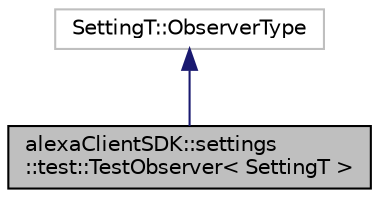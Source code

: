 digraph "alexaClientSDK::settings::test::TestObserver&lt; SettingT &gt;"
{
  edge [fontname="Helvetica",fontsize="10",labelfontname="Helvetica",labelfontsize="10"];
  node [fontname="Helvetica",fontsize="10",shape=record];
  Node1 [label="alexaClientSDK::settings\l::test::TestObserver\< SettingT \>",height=0.2,width=0.4,color="black", fillcolor="grey75", style="filled", fontcolor="black"];
  Node2 -> Node1 [dir="back",color="midnightblue",fontsize="10",style="solid",fontname="Helvetica"];
  Node2 [label="SettingT::ObserverType",height=0.2,width=0.4,color="grey75", fillcolor="white", style="filled"];
}
